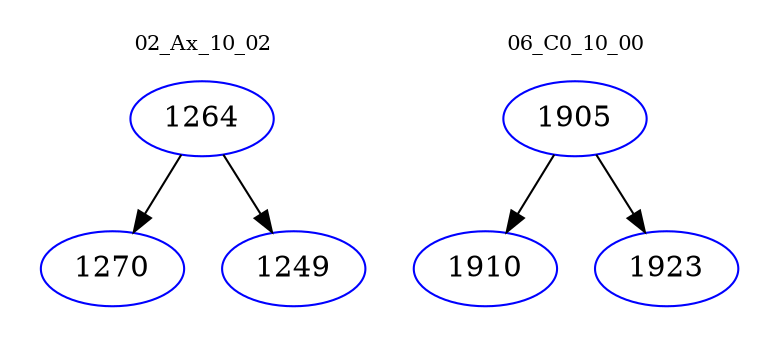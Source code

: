 digraph{
subgraph cluster_0 {
color = white
label = "02_Ax_10_02";
fontsize=10;
T0_1264 [label="1264", color="blue"]
T0_1264 -> T0_1270 [color="black"]
T0_1270 [label="1270", color="blue"]
T0_1264 -> T0_1249 [color="black"]
T0_1249 [label="1249", color="blue"]
}
subgraph cluster_1 {
color = white
label = "06_C0_10_00";
fontsize=10;
T1_1905 [label="1905", color="blue"]
T1_1905 -> T1_1910 [color="black"]
T1_1910 [label="1910", color="blue"]
T1_1905 -> T1_1923 [color="black"]
T1_1923 [label="1923", color="blue"]
}
}

